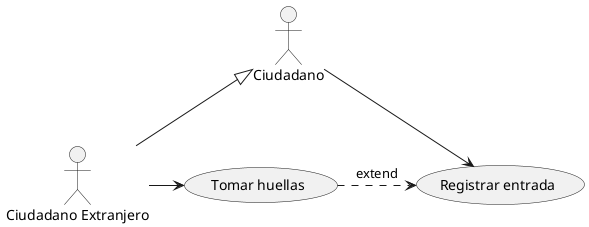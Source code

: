 @startuml
'https://plantuml.com/use-case-diagram

:Ciudadano: -> (Registrar entrada)

:Ciudadano Extranjero: -> (Tomar huellas)

:Ciudadano: <|-- :Ciudadano Extranjero:

(Tomar huellas) .> (Registrar entrada) : extend
@enduml


